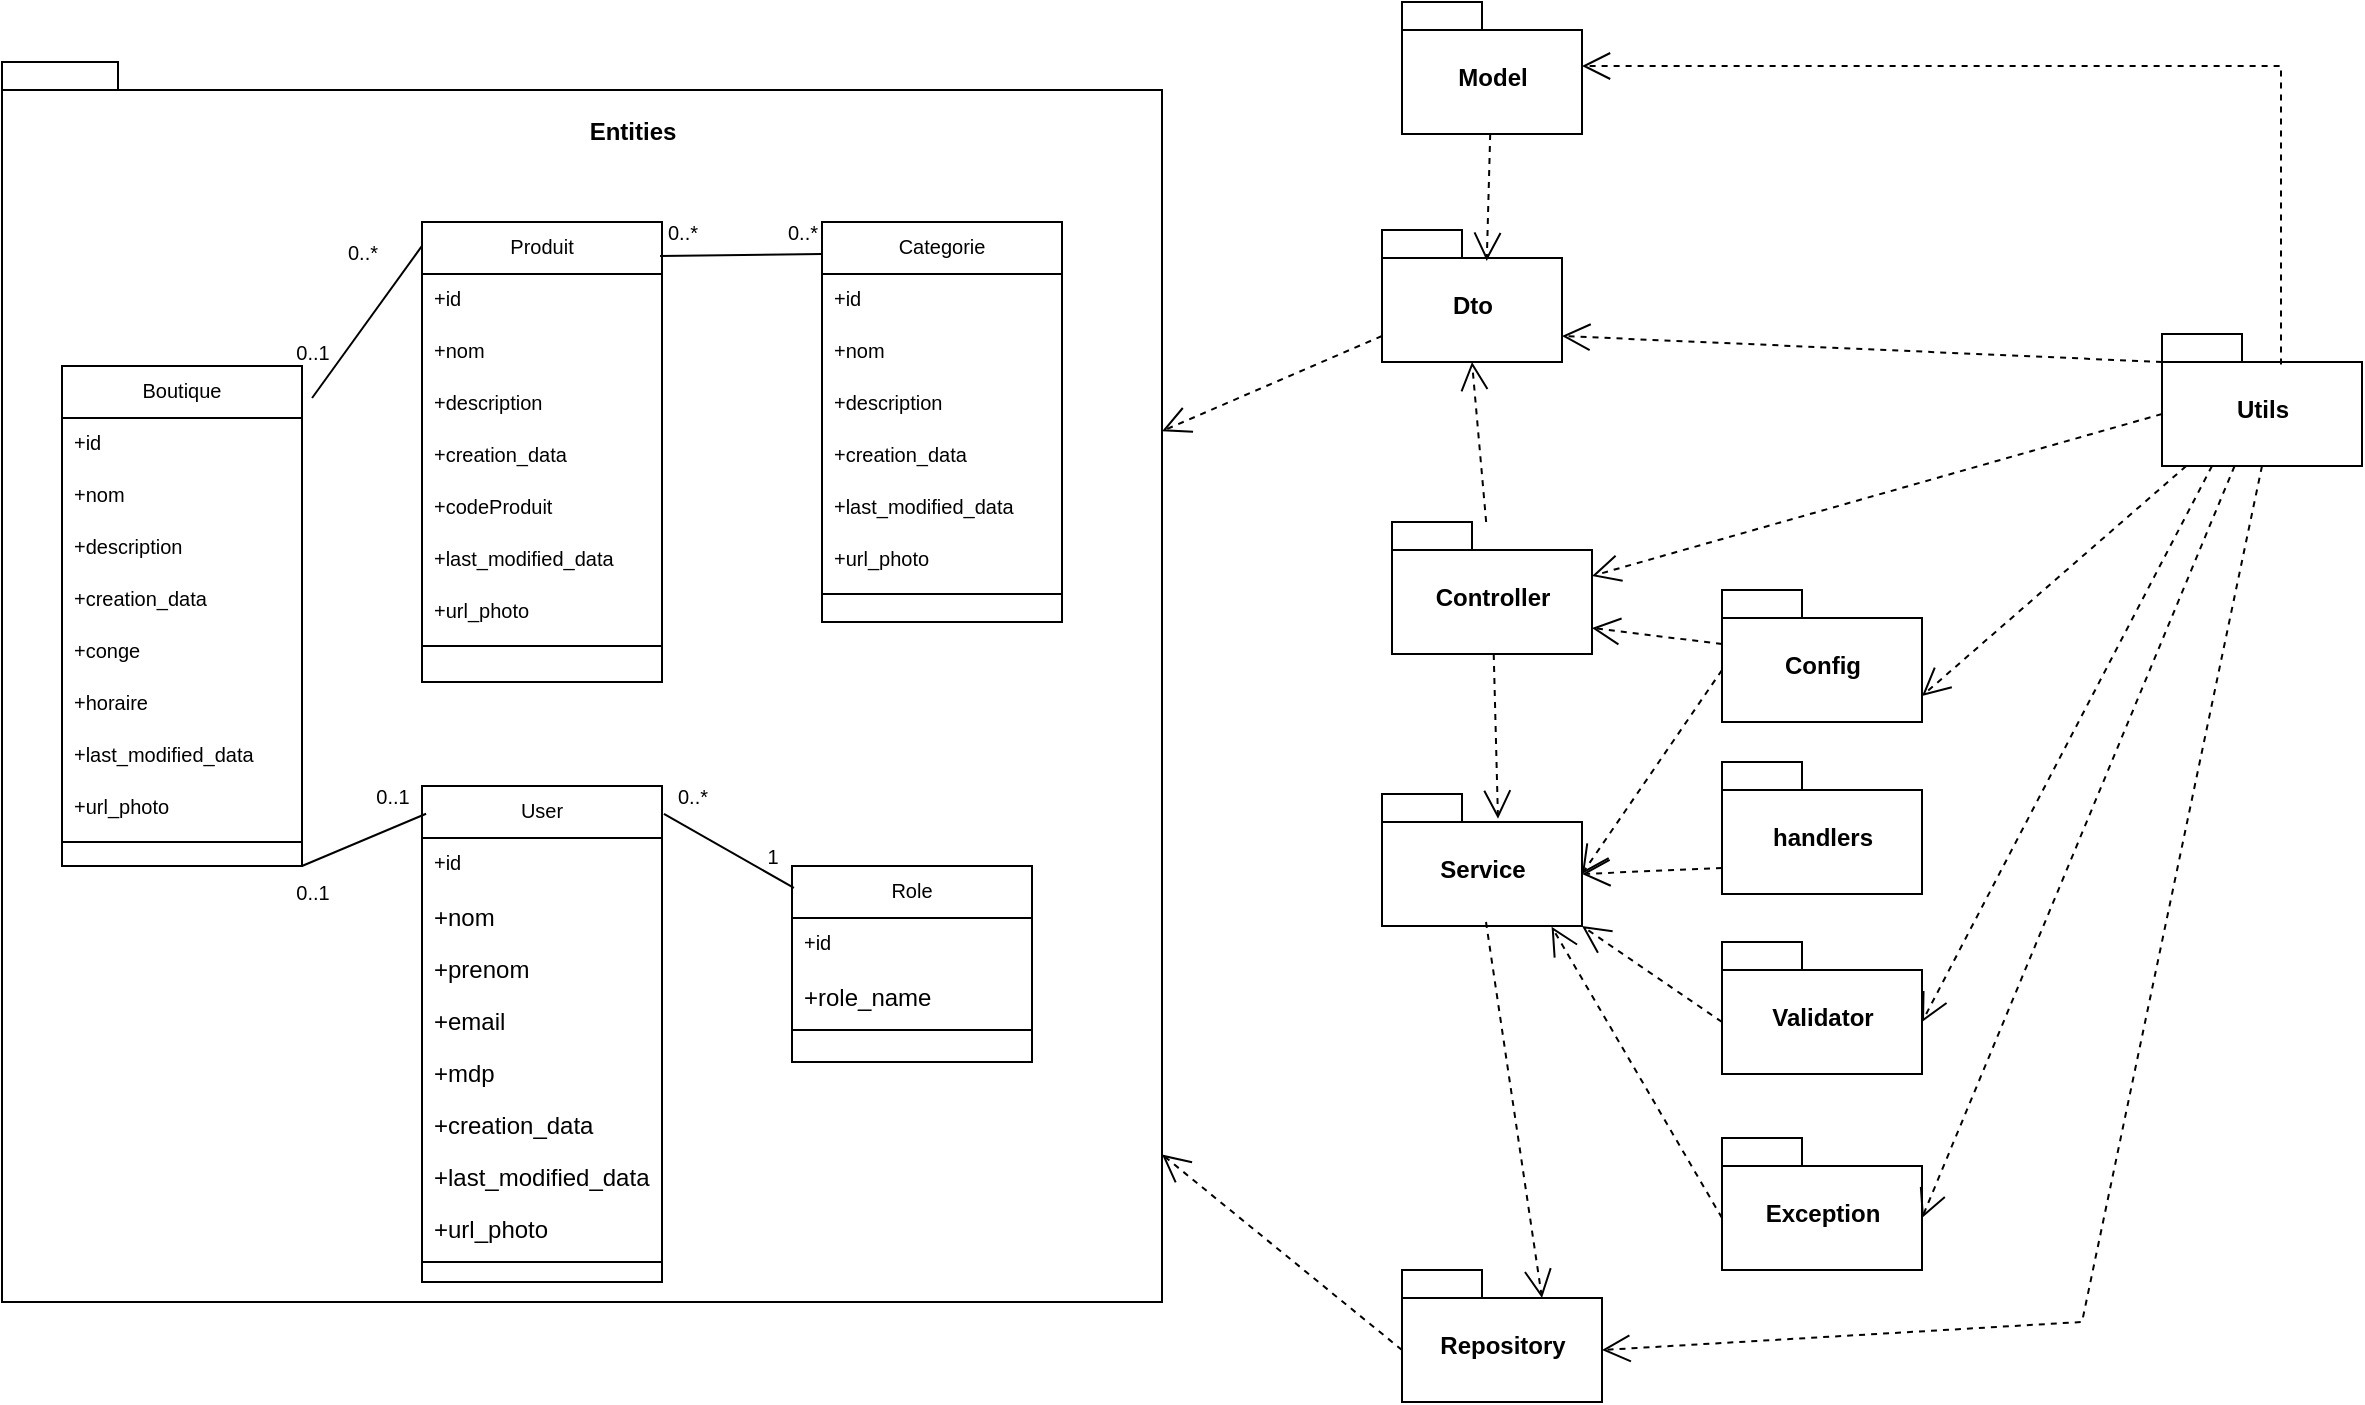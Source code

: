 <mxfile version="20.8.20" type="github">
  <diagram id="R2lEEEUBdFMjLlhIrx00" name="Page-1">
    <mxGraphModel dx="2537" dy="1940" grid="1" gridSize="10" guides="1" tooltips="1" connect="1" arrows="1" fold="1" page="1" pageScale="1" pageWidth="850" pageHeight="1100" math="0" shadow="0" extFonts="Permanent Marker^https://fonts.googleapis.com/css?family=Permanent+Marker">
      <root>
        <mxCell id="0" />
        <mxCell id="1" parent="0" />
        <mxCell id="xOh4gRkhBfYzAbslTxhH-154" value="" style="shape=folder;fontStyle=1;spacingTop=10;tabWidth=40;tabHeight=14;tabPosition=left;html=1;" parent="1" vertex="1">
          <mxGeometry x="-810" y="-20" width="580" height="620" as="geometry" />
        </mxCell>
        <mxCell id="xOh4gRkhBfYzAbslTxhH-155" value="Boutique" style="swimlane;fontStyle=0;align=center;verticalAlign=top;childLayout=stackLayout;horizontal=1;startSize=26;horizontalStack=0;resizeParent=1;resizeLast=0;collapsible=1;marginBottom=0;rounded=0;shadow=0;strokeWidth=1;fontSize=10;" parent="1" vertex="1">
          <mxGeometry x="-780" y="132" width="120" height="250" as="geometry">
            <mxRectangle x="550" y="140" width="160" height="26" as="alternateBounds" />
          </mxGeometry>
        </mxCell>
        <mxCell id="xOh4gRkhBfYzAbslTxhH-156" value="+id" style="text;align=left;verticalAlign=top;spacingLeft=4;spacingRight=4;overflow=hidden;rotatable=0;points=[[0,0.5],[1,0.5]];portConstraint=eastwest;fontSize=10;" parent="xOh4gRkhBfYzAbslTxhH-155" vertex="1">
          <mxGeometry y="26" width="120" height="26" as="geometry" />
        </mxCell>
        <mxCell id="xOh4gRkhBfYzAbslTxhH-157" value="+nom" style="text;align=left;verticalAlign=top;spacingLeft=4;spacingRight=4;overflow=hidden;rotatable=0;points=[[0,0.5],[1,0.5]];portConstraint=eastwest;fontSize=10;" parent="xOh4gRkhBfYzAbslTxhH-155" vertex="1">
          <mxGeometry y="52" width="120" height="26" as="geometry" />
        </mxCell>
        <mxCell id="xOh4gRkhBfYzAbslTxhH-158" value="+description" style="text;align=left;verticalAlign=top;spacingLeft=4;spacingRight=4;overflow=hidden;rotatable=0;points=[[0,0.5],[1,0.5]];portConstraint=eastwest;rounded=0;shadow=0;html=0;fontSize=10;" parent="xOh4gRkhBfYzAbslTxhH-155" vertex="1">
          <mxGeometry y="78" width="120" height="26" as="geometry" />
        </mxCell>
        <mxCell id="xOh4gRkhBfYzAbslTxhH-159" value="+creation_data" style="text;align=left;verticalAlign=top;spacingLeft=4;spacingRight=4;overflow=hidden;rotatable=0;points=[[0,0.5],[1,0.5]];portConstraint=eastwest;rounded=0;shadow=0;html=0;fontSize=10;" parent="xOh4gRkhBfYzAbslTxhH-155" vertex="1">
          <mxGeometry y="104" width="120" height="26" as="geometry" />
        </mxCell>
        <mxCell id="xOh4gRkhBfYzAbslTxhH-160" value="+conge" style="text;align=left;verticalAlign=top;spacingLeft=4;spacingRight=4;overflow=hidden;rotatable=0;points=[[0,0.5],[1,0.5]];portConstraint=eastwest;rounded=0;shadow=0;html=0;fontSize=10;" parent="xOh4gRkhBfYzAbslTxhH-155" vertex="1">
          <mxGeometry y="130" width="120" height="26" as="geometry" />
        </mxCell>
        <mxCell id="xOh4gRkhBfYzAbslTxhH-161" value="+horaire" style="text;align=left;verticalAlign=top;spacingLeft=4;spacingRight=4;overflow=hidden;rotatable=0;points=[[0,0.5],[1,0.5]];portConstraint=eastwest;fontSize=10;" parent="xOh4gRkhBfYzAbslTxhH-155" vertex="1">
          <mxGeometry y="156" width="120" height="26" as="geometry" />
        </mxCell>
        <mxCell id="xOh4gRkhBfYzAbslTxhH-162" value="+last_modified_data" style="text;align=left;verticalAlign=top;spacingLeft=4;spacingRight=4;overflow=hidden;rotatable=0;points=[[0,0.5],[1,0.5]];portConstraint=eastwest;rounded=0;shadow=0;html=0;fontSize=10;" parent="xOh4gRkhBfYzAbslTxhH-155" vertex="1">
          <mxGeometry y="182" width="120" height="26" as="geometry" />
        </mxCell>
        <mxCell id="xOh4gRkhBfYzAbslTxhH-164" value="+url_photo" style="text;align=left;verticalAlign=top;spacingLeft=4;spacingRight=4;overflow=hidden;rotatable=0;points=[[0,0.5],[1,0.5]];portConstraint=eastwest;rounded=0;shadow=0;html=0;fontSize=10;" parent="xOh4gRkhBfYzAbslTxhH-155" vertex="1">
          <mxGeometry y="208" width="120" height="26" as="geometry" />
        </mxCell>
        <mxCell id="xOh4gRkhBfYzAbslTxhH-165" value="" style="line;html=1;strokeWidth=1;align=left;verticalAlign=middle;spacingTop=-1;spacingLeft=3;spacingRight=3;rotatable=0;labelPosition=right;points=[];portConstraint=eastwest;fontSize=10;" parent="xOh4gRkhBfYzAbslTxhH-155" vertex="1">
          <mxGeometry y="234" width="120" height="8" as="geometry" />
        </mxCell>
        <mxCell id="xOh4gRkhBfYzAbslTxhH-194" value="Service" style="shape=folder;fontStyle=1;spacingTop=10;tabWidth=40;tabHeight=14;tabPosition=left;html=1;" parent="1" vertex="1">
          <mxGeometry x="-120" y="346" width="100" height="66" as="geometry" />
        </mxCell>
        <mxCell id="xOh4gRkhBfYzAbslTxhH-195" value="Controller" style="shape=folder;fontStyle=1;spacingTop=10;tabWidth=40;tabHeight=14;tabPosition=left;html=1;" parent="1" vertex="1">
          <mxGeometry x="-115" y="210" width="100" height="66" as="geometry" />
        </mxCell>
        <mxCell id="xOh4gRkhBfYzAbslTxhH-196" value="Repository" style="shape=folder;fontStyle=1;spacingTop=10;tabWidth=40;tabHeight=14;tabPosition=left;html=1;" parent="1" vertex="1">
          <mxGeometry x="-110" y="584" width="100" height="66" as="geometry" />
        </mxCell>
        <mxCell id="xOh4gRkhBfYzAbslTxhH-200" value="0..*" style="text;html=1;align=center;verticalAlign=middle;resizable=0;points=[];autosize=1;strokeColor=none;fillColor=none;fontSize=10;" parent="1" vertex="1">
          <mxGeometry x="-650" y="60" width="40" height="30" as="geometry" />
        </mxCell>
        <mxCell id="xOh4gRkhBfYzAbslTxhH-201" value="0..1" style="text;html=1;align=center;verticalAlign=middle;resizable=0;points=[];autosize=1;strokeColor=none;fillColor=none;fontSize=10;" parent="1" vertex="1">
          <mxGeometry x="-675" y="110" width="40" height="30" as="geometry" />
        </mxCell>
        <mxCell id="xOh4gRkhBfYzAbslTxhH-203" value="Dto" style="shape=folder;fontStyle=1;spacingTop=10;tabWidth=40;tabHeight=14;tabPosition=left;html=1;" parent="1" vertex="1">
          <mxGeometry x="-120" y="64" width="90" height="66" as="geometry" />
        </mxCell>
        <mxCell id="xOh4gRkhBfYzAbslTxhH-205" value="" style="endArrow=open;endFill=1;endSize=12;html=1;rounded=0;dashed=1;elbow=vertical;exitX=0;exitY=0;exitDx=0;exitDy=53;exitPerimeter=0;" parent="1" source="xOh4gRkhBfYzAbslTxhH-203" target="xOh4gRkhBfYzAbslTxhH-154" edge="1">
          <mxGeometry width="160" relative="1" as="geometry">
            <mxPoint x="334" y="230" as="sourcePoint" />
            <mxPoint x="494" y="230" as="targetPoint" />
          </mxGeometry>
        </mxCell>
        <mxCell id="xOh4gRkhBfYzAbslTxhH-206" value="" style="endArrow=open;endFill=1;endSize=12;html=1;rounded=0;dashed=1;elbow=vertical;entryX=0.5;entryY=1;entryDx=0;entryDy=0;entryPerimeter=0;" parent="1" source="xOh4gRkhBfYzAbslTxhH-195" target="xOh4gRkhBfYzAbslTxhH-203" edge="1">
          <mxGeometry width="160" relative="1" as="geometry">
            <mxPoint x="-115" y="133" as="sourcePoint" />
            <mxPoint x="-300" y="228" as="targetPoint" />
          </mxGeometry>
        </mxCell>
        <mxCell id="xOh4gRkhBfYzAbslTxhH-207" value="" style="endArrow=open;endFill=1;endSize=12;html=1;rounded=0;dashed=1;elbow=vertical;entryX=0.58;entryY=0.187;entryDx=0;entryDy=0;entryPerimeter=0;" parent="1" target="xOh4gRkhBfYzAbslTxhH-194" edge="1" source="xOh4gRkhBfYzAbslTxhH-195">
          <mxGeometry width="160" relative="1" as="geometry">
            <mxPoint x="-70" y="280" as="sourcePoint" />
            <mxPoint x="-70" y="146.0" as="targetPoint" />
          </mxGeometry>
        </mxCell>
        <mxCell id="xOh4gRkhBfYzAbslTxhH-208" value="" style="endArrow=open;endFill=1;endSize=12;html=1;rounded=0;dashed=1;elbow=vertical;entryX=0;entryY=0;entryDx=70;entryDy=14;entryPerimeter=0;" parent="1" target="xOh4gRkhBfYzAbslTxhH-196" edge="1">
          <mxGeometry width="160" relative="1" as="geometry">
            <mxPoint x="-68" y="410" as="sourcePoint" />
            <mxPoint x="-70" y="488.342" as="targetPoint" />
          </mxGeometry>
        </mxCell>
        <mxCell id="xOh4gRkhBfYzAbslTxhH-209" value="" style="endArrow=open;endFill=1;endSize=12;html=1;rounded=0;dashed=1;elbow=vertical;exitX=0;exitY=0;exitDx=0;exitDy=40;exitPerimeter=0;" parent="1" source="xOh4gRkhBfYzAbslTxhH-196" target="xOh4gRkhBfYzAbslTxhH-154" edge="1">
          <mxGeometry width="160" relative="1" as="geometry">
            <mxPoint x="485" y="306" as="sourcePoint" />
            <mxPoint x="300" y="401" as="targetPoint" />
          </mxGeometry>
        </mxCell>
        <mxCell id="xOh4gRkhBfYzAbslTxhH-210" value="&lt;b&gt;Entities&lt;/b&gt;" style="text;html=1;align=center;verticalAlign=middle;resizable=0;points=[];autosize=1;strokeColor=none;fillColor=none;" parent="1" vertex="1">
          <mxGeometry x="-530" width="70" height="30" as="geometry" />
        </mxCell>
        <mxCell id="xOh4gRkhBfYzAbslTxhH-211" value="" style="endArrow=open;endFill=1;endSize=12;html=1;rounded=0;dashed=1;elbow=vertical;entryX=0;entryY=0;entryDx=100;entryDy=53;entryPerimeter=0;exitX=0;exitY=0;exitDx=0;exitDy=27;exitPerimeter=0;" parent="1" source="xOh4gRkhBfYzAbslTxhH-204" target="xOh4gRkhBfYzAbslTxhH-195" edge="1">
          <mxGeometry width="160" relative="1" as="geometry">
            <mxPoint x="-60" y="290" as="sourcePoint" />
            <mxPoint x="-62" y="368.342" as="targetPoint" />
          </mxGeometry>
        </mxCell>
        <mxCell id="xOh4gRkhBfYzAbslTxhH-212" value="" style="endArrow=open;endFill=1;endSize=12;html=1;rounded=0;dashed=1;elbow=vertical;entryX=0;entryY=0;entryDx=100;entryDy=40;entryPerimeter=0;exitX=0;exitY=0;exitDx=0;exitDy=40;exitPerimeter=0;" parent="1" target="xOh4gRkhBfYzAbslTxhH-194" edge="1" source="xOh4gRkhBfYzAbslTxhH-204">
          <mxGeometry width="160" relative="1" as="geometry">
            <mxPoint x="40" y="350" as="sourcePoint" />
            <mxPoint x="-20" y="277.0" as="targetPoint" />
          </mxGeometry>
        </mxCell>
        <mxCell id="xOh4gRkhBfYzAbslTxhH-213" value="Model" style="shape=folder;fontStyle=1;spacingTop=10;tabWidth=40;tabHeight=14;tabPosition=left;html=1;" parent="1" vertex="1">
          <mxGeometry x="-110" y="-50" width="90" height="66" as="geometry" />
        </mxCell>
        <mxCell id="xOh4gRkhBfYzAbslTxhH-214" value="" style="endArrow=open;endFill=1;endSize=12;html=1;rounded=0;dashed=1;elbow=vertical;entryX=0.582;entryY=0.234;entryDx=0;entryDy=0;entryPerimeter=0;" parent="1" edge="1" target="xOh4gRkhBfYzAbslTxhH-203" source="xOh4gRkhBfYzAbslTxhH-213">
          <mxGeometry width="160" relative="1" as="geometry">
            <mxPoint x="-58" y="10" as="sourcePoint" />
            <mxPoint x="-60" y="80" as="targetPoint" />
          </mxGeometry>
        </mxCell>
        <mxCell id="xOh4gRkhBfYzAbslTxhH-215" value="Validator" style="shape=folder;fontStyle=1;spacingTop=10;tabWidth=40;tabHeight=14;tabPosition=left;html=1;" parent="1" vertex="1">
          <mxGeometry x="50" y="420" width="100" height="66" as="geometry" />
        </mxCell>
        <mxCell id="xOh4gRkhBfYzAbslTxhH-216" value="" style="endArrow=open;endFill=1;endSize=12;html=1;rounded=0;dashed=1;elbow=vertical;entryX=0;entryY=0;entryDx=100;entryDy=66;entryPerimeter=0;exitX=0;exitY=0;exitDx=0;exitDy=40;exitPerimeter=0;" parent="1" source="xOh4gRkhBfYzAbslTxhH-215" target="xOh4gRkhBfYzAbslTxhH-194" edge="1">
          <mxGeometry width="160" relative="1" as="geometry">
            <mxPoint x="50" y="360" as="sourcePoint" />
            <mxPoint x="-20" y="396" as="targetPoint" />
          </mxGeometry>
        </mxCell>
        <mxCell id="xOh4gRkhBfYzAbslTxhH-217" value="Utils" style="shape=folder;fontStyle=1;spacingTop=10;tabWidth=40;tabHeight=14;tabPosition=left;html=1;" parent="1" vertex="1">
          <mxGeometry x="270" y="116" width="100" height="66" as="geometry" />
        </mxCell>
        <mxCell id="xOh4gRkhBfYzAbslTxhH-220" value="" style="endArrow=open;endFill=1;endSize=12;html=1;rounded=0;dashed=1;elbow=vertical;exitX=0.25;exitY=1;exitDx=0;exitDy=0;exitPerimeter=0;entryX=0;entryY=0;entryDx=100;entryDy=40;entryPerimeter=0;" parent="1" source="xOh4gRkhBfYzAbslTxhH-217" target="xOh4gRkhBfYzAbslTxhH-215" edge="1">
          <mxGeometry width="160" relative="1" as="geometry">
            <mxPoint x="440" y="261" as="sourcePoint" />
            <mxPoint x="140" y="335" as="targetPoint" />
          </mxGeometry>
        </mxCell>
        <mxCell id="xOh4gRkhBfYzAbslTxhH-221" value="" style="endArrow=open;endFill=1;endSize=12;html=1;rounded=0;dashed=1;elbow=vertical;exitX=0;exitY=0;exitDx=0;exitDy=40;exitPerimeter=0;entryX=0;entryY=0;entryDx=100;entryDy=27;entryPerimeter=0;" parent="1" source="xOh4gRkhBfYzAbslTxhH-217" target="xOh4gRkhBfYzAbslTxhH-195" edge="1">
          <mxGeometry width="160" relative="1" as="geometry">
            <mxPoint x="450" y="271" as="sourcePoint" />
            <mxPoint x="150" y="345" as="targetPoint" />
          </mxGeometry>
        </mxCell>
        <mxCell id="xOh4gRkhBfYzAbslTxhH-222" value="" style="endArrow=open;endFill=1;endSize=12;html=1;rounded=0;dashed=1;elbow=vertical;exitX=0;exitY=0;exitDx=0;exitDy=14;exitPerimeter=0;entryX=0;entryY=0;entryDx=90;entryDy=53;entryPerimeter=0;" parent="1" source="xOh4gRkhBfYzAbslTxhH-217" target="xOh4gRkhBfYzAbslTxhH-203" edge="1">
          <mxGeometry width="160" relative="1" as="geometry">
            <mxPoint x="440" y="233" as="sourcePoint" />
            <mxPoint x="140" y="281" as="targetPoint" />
          </mxGeometry>
        </mxCell>
        <mxCell id="xOh4gRkhBfYzAbslTxhH-223" value="" style="endArrow=open;endFill=1;endSize=12;html=1;rounded=0;dashed=1;elbow=vertical;edgeStyle=orthogonalEdgeStyle;exitX=0.595;exitY=0.232;exitDx=0;exitDy=0;exitPerimeter=0;" parent="1" source="xOh4gRkhBfYzAbslTxhH-217" edge="1" target="xOh4gRkhBfYzAbslTxhH-213">
          <mxGeometry width="160" relative="1" as="geometry">
            <mxPoint x="510" y="40" as="sourcePoint" />
            <mxPoint y="-18" as="targetPoint" />
            <Array as="points">
              <mxPoint x="329" y="-18" />
            </Array>
          </mxGeometry>
        </mxCell>
        <mxCell id="xOh4gRkhBfYzAbslTxhH-224" value="" style="endArrow=open;endFill=1;endSize=12;html=1;rounded=0;dashed=1;elbow=vertical;exitX=0;exitY=0;exitDx=0;exitDy=40;exitPerimeter=0;entryX=0.848;entryY=1.005;entryDx=0;entryDy=0;entryPerimeter=0;" parent="1" source="xOh4gRkhBfYzAbslTxhH-219" target="xOh4gRkhBfYzAbslTxhH-194" edge="1">
          <mxGeometry width="160" relative="1" as="geometry">
            <mxPoint x="50" y="360" as="sourcePoint" />
            <mxPoint x="190" y="470" as="targetPoint" />
          </mxGeometry>
        </mxCell>
        <mxCell id="Z8jPSWJwtXMJBY1vt-B5-1" value="Produit" style="swimlane;fontStyle=0;align=center;verticalAlign=top;childLayout=stackLayout;horizontal=1;startSize=26;horizontalStack=0;resizeParent=1;resizeLast=0;collapsible=1;marginBottom=0;rounded=0;shadow=0;strokeWidth=1;fontSize=10;" vertex="1" parent="1">
          <mxGeometry x="-600" y="60" width="120" height="230" as="geometry">
            <mxRectangle x="550" y="140" width="160" height="26" as="alternateBounds" />
          </mxGeometry>
        </mxCell>
        <mxCell id="Z8jPSWJwtXMJBY1vt-B5-2" value="+id" style="text;align=left;verticalAlign=top;spacingLeft=4;spacingRight=4;overflow=hidden;rotatable=0;points=[[0,0.5],[1,0.5]];portConstraint=eastwest;fontSize=10;" vertex="1" parent="Z8jPSWJwtXMJBY1vt-B5-1">
          <mxGeometry y="26" width="120" height="26" as="geometry" />
        </mxCell>
        <mxCell id="Z8jPSWJwtXMJBY1vt-B5-3" value="+nom" style="text;align=left;verticalAlign=top;spacingLeft=4;spacingRight=4;overflow=hidden;rotatable=0;points=[[0,0.5],[1,0.5]];portConstraint=eastwest;fontSize=10;" vertex="1" parent="Z8jPSWJwtXMJBY1vt-B5-1">
          <mxGeometry y="52" width="120" height="26" as="geometry" />
        </mxCell>
        <mxCell id="Z8jPSWJwtXMJBY1vt-B5-4" value="+description" style="text;align=left;verticalAlign=top;spacingLeft=4;spacingRight=4;overflow=hidden;rotatable=0;points=[[0,0.5],[1,0.5]];portConstraint=eastwest;rounded=0;shadow=0;html=0;fontSize=10;" vertex="1" parent="Z8jPSWJwtXMJBY1vt-B5-1">
          <mxGeometry y="78" width="120" height="26" as="geometry" />
        </mxCell>
        <mxCell id="Z8jPSWJwtXMJBY1vt-B5-5" value="+creation_data" style="text;align=left;verticalAlign=top;spacingLeft=4;spacingRight=4;overflow=hidden;rotatable=0;points=[[0,0.5],[1,0.5]];portConstraint=eastwest;rounded=0;shadow=0;html=0;fontSize=10;" vertex="1" parent="Z8jPSWJwtXMJBY1vt-B5-1">
          <mxGeometry y="104" width="120" height="26" as="geometry" />
        </mxCell>
        <mxCell id="Z8jPSWJwtXMJBY1vt-B5-7" value="+codeProduit" style="text;align=left;verticalAlign=top;spacingLeft=4;spacingRight=4;overflow=hidden;rotatable=0;points=[[0,0.5],[1,0.5]];portConstraint=eastwest;fontSize=10;" vertex="1" parent="Z8jPSWJwtXMJBY1vt-B5-1">
          <mxGeometry y="130" width="120" height="26" as="geometry" />
        </mxCell>
        <mxCell id="Z8jPSWJwtXMJBY1vt-B5-8" value="+last_modified_data" style="text;align=left;verticalAlign=top;spacingLeft=4;spacingRight=4;overflow=hidden;rotatable=0;points=[[0,0.5],[1,0.5]];portConstraint=eastwest;rounded=0;shadow=0;html=0;fontSize=10;" vertex="1" parent="Z8jPSWJwtXMJBY1vt-B5-1">
          <mxGeometry y="156" width="120" height="26" as="geometry" />
        </mxCell>
        <mxCell id="Z8jPSWJwtXMJBY1vt-B5-9" value="+url_photo" style="text;align=left;verticalAlign=top;spacingLeft=4;spacingRight=4;overflow=hidden;rotatable=0;points=[[0,0.5],[1,0.5]];portConstraint=eastwest;rounded=0;shadow=0;html=0;fontSize=10;" vertex="1" parent="Z8jPSWJwtXMJBY1vt-B5-1">
          <mxGeometry y="182" width="120" height="26" as="geometry" />
        </mxCell>
        <mxCell id="Z8jPSWJwtXMJBY1vt-B5-10" value="" style="line;html=1;strokeWidth=1;align=left;verticalAlign=middle;spacingTop=-1;spacingLeft=3;spacingRight=3;rotatable=0;labelPosition=right;points=[];portConstraint=eastwest;fontSize=10;" vertex="1" parent="Z8jPSWJwtXMJBY1vt-B5-1">
          <mxGeometry y="208" width="120" height="8" as="geometry" />
        </mxCell>
        <mxCell id="Z8jPSWJwtXMJBY1vt-B5-11" value="Categorie" style="swimlane;fontStyle=0;align=center;verticalAlign=top;childLayout=stackLayout;horizontal=1;startSize=26;horizontalStack=0;resizeParent=1;resizeLast=0;collapsible=1;marginBottom=0;rounded=0;shadow=0;strokeWidth=1;fontSize=10;" vertex="1" parent="1">
          <mxGeometry x="-400" y="60" width="120" height="200" as="geometry">
            <mxRectangle x="550" y="140" width="160" height="26" as="alternateBounds" />
          </mxGeometry>
        </mxCell>
        <mxCell id="Z8jPSWJwtXMJBY1vt-B5-12" value="+id" style="text;align=left;verticalAlign=top;spacingLeft=4;spacingRight=4;overflow=hidden;rotatable=0;points=[[0,0.5],[1,0.5]];portConstraint=eastwest;fontSize=10;" vertex="1" parent="Z8jPSWJwtXMJBY1vt-B5-11">
          <mxGeometry y="26" width="120" height="26" as="geometry" />
        </mxCell>
        <mxCell id="Z8jPSWJwtXMJBY1vt-B5-13" value="+nom" style="text;align=left;verticalAlign=top;spacingLeft=4;spacingRight=4;overflow=hidden;rotatable=0;points=[[0,0.5],[1,0.5]];portConstraint=eastwest;fontSize=10;" vertex="1" parent="Z8jPSWJwtXMJBY1vt-B5-11">
          <mxGeometry y="52" width="120" height="26" as="geometry" />
        </mxCell>
        <mxCell id="Z8jPSWJwtXMJBY1vt-B5-14" value="+description" style="text;align=left;verticalAlign=top;spacingLeft=4;spacingRight=4;overflow=hidden;rotatable=0;points=[[0,0.5],[1,0.5]];portConstraint=eastwest;rounded=0;shadow=0;html=0;fontSize=10;" vertex="1" parent="Z8jPSWJwtXMJBY1vt-B5-11">
          <mxGeometry y="78" width="120" height="26" as="geometry" />
        </mxCell>
        <mxCell id="Z8jPSWJwtXMJBY1vt-B5-15" value="+creation_data" style="text;align=left;verticalAlign=top;spacingLeft=4;spacingRight=4;overflow=hidden;rotatable=0;points=[[0,0.5],[1,0.5]];portConstraint=eastwest;rounded=0;shadow=0;html=0;fontSize=10;" vertex="1" parent="Z8jPSWJwtXMJBY1vt-B5-11">
          <mxGeometry y="104" width="120" height="26" as="geometry" />
        </mxCell>
        <mxCell id="Z8jPSWJwtXMJBY1vt-B5-18" value="+last_modified_data" style="text;align=left;verticalAlign=top;spacingLeft=4;spacingRight=4;overflow=hidden;rotatable=0;points=[[0,0.5],[1,0.5]];portConstraint=eastwest;rounded=0;shadow=0;html=0;fontSize=10;" vertex="1" parent="Z8jPSWJwtXMJBY1vt-B5-11">
          <mxGeometry y="130" width="120" height="26" as="geometry" />
        </mxCell>
        <mxCell id="Z8jPSWJwtXMJBY1vt-B5-19" value="+url_photo" style="text;align=left;verticalAlign=top;spacingLeft=4;spacingRight=4;overflow=hidden;rotatable=0;points=[[0,0.5],[1,0.5]];portConstraint=eastwest;rounded=0;shadow=0;html=0;fontSize=10;" vertex="1" parent="Z8jPSWJwtXMJBY1vt-B5-11">
          <mxGeometry y="156" width="120" height="26" as="geometry" />
        </mxCell>
        <mxCell id="Z8jPSWJwtXMJBY1vt-B5-20" value="" style="line;html=1;strokeWidth=1;align=left;verticalAlign=middle;spacingTop=-1;spacingLeft=3;spacingRight=3;rotatable=0;labelPosition=right;points=[];portConstraint=eastwest;fontSize=10;" vertex="1" parent="Z8jPSWJwtXMJBY1vt-B5-11">
          <mxGeometry y="182" width="120" height="8" as="geometry" />
        </mxCell>
        <mxCell id="Z8jPSWJwtXMJBY1vt-B5-25" value="User" style="swimlane;fontStyle=0;align=center;verticalAlign=top;childLayout=stackLayout;horizontal=1;startSize=26;horizontalStack=0;resizeParent=1;resizeLast=0;collapsible=1;marginBottom=0;rounded=0;shadow=0;strokeWidth=1;fontSize=10;" vertex="1" parent="1">
          <mxGeometry x="-600" y="342" width="120" height="248" as="geometry">
            <mxRectangle x="550" y="140" width="160" height="26" as="alternateBounds" />
          </mxGeometry>
        </mxCell>
        <mxCell id="Z8jPSWJwtXMJBY1vt-B5-26" value="+id" style="text;align=left;verticalAlign=top;spacingLeft=4;spacingRight=4;overflow=hidden;rotatable=0;points=[[0,0.5],[1,0.5]];portConstraint=eastwest;fontSize=10;" vertex="1" parent="Z8jPSWJwtXMJBY1vt-B5-25">
          <mxGeometry y="26" width="120" height="26" as="geometry" />
        </mxCell>
        <mxCell id="xOh4gRkhBfYzAbslTxhH-172" value="+nom" style="text;align=left;verticalAlign=top;spacingLeft=4;spacingRight=4;overflow=hidden;rotatable=0;points=[[0,0.5],[1,0.5]];portConstraint=eastwest;rounded=0;shadow=0;html=0;" parent="Z8jPSWJwtXMJBY1vt-B5-25" vertex="1">
          <mxGeometry y="52" width="120" height="26" as="geometry" />
        </mxCell>
        <mxCell id="xOh4gRkhBfYzAbslTxhH-173" value="+prenom" style="text;align=left;verticalAlign=top;spacingLeft=4;spacingRight=4;overflow=hidden;rotatable=0;points=[[0,0.5],[1,0.5]];portConstraint=eastwest;" parent="Z8jPSWJwtXMJBY1vt-B5-25" vertex="1">
          <mxGeometry y="78" width="120" height="26" as="geometry" />
        </mxCell>
        <mxCell id="xOh4gRkhBfYzAbslTxhH-174" value="+email " style="text;align=left;verticalAlign=top;spacingLeft=4;spacingRight=4;overflow=hidden;rotatable=0;points=[[0,0.5],[1,0.5]];portConstraint=eastwest;rounded=0;shadow=0;html=0;" parent="Z8jPSWJwtXMJBY1vt-B5-25" vertex="1">
          <mxGeometry y="104" width="120" height="26" as="geometry" />
        </mxCell>
        <mxCell id="xOh4gRkhBfYzAbslTxhH-175" value="+mdp" style="text;align=left;verticalAlign=top;spacingLeft=4;spacingRight=4;overflow=hidden;rotatable=0;points=[[0,0.5],[1,0.5]];portConstraint=eastwest;rounded=0;shadow=0;html=0;" parent="Z8jPSWJwtXMJBY1vt-B5-25" vertex="1">
          <mxGeometry y="130" width="120" height="26" as="geometry" />
        </mxCell>
        <mxCell id="xOh4gRkhBfYzAbslTxhH-176" value="+creation_data" style="text;align=left;verticalAlign=top;spacingLeft=4;spacingRight=4;overflow=hidden;rotatable=0;points=[[0,0.5],[1,0.5]];portConstraint=eastwest;rounded=0;shadow=0;html=0;" parent="Z8jPSWJwtXMJBY1vt-B5-25" vertex="1">
          <mxGeometry y="156" width="120" height="26" as="geometry" />
        </mxCell>
        <mxCell id="Z8jPSWJwtXMJBY1vt-B5-41" value="+last_modified_data" style="text;align=left;verticalAlign=top;spacingLeft=4;spacingRight=4;overflow=hidden;rotatable=0;points=[[0,0.5],[1,0.5]];portConstraint=eastwest;rounded=0;shadow=0;html=0;" vertex="1" parent="Z8jPSWJwtXMJBY1vt-B5-25">
          <mxGeometry y="182" width="120" height="26" as="geometry" />
        </mxCell>
        <mxCell id="xOh4gRkhBfYzAbslTxhH-178" value="+url_photo" style="text;align=left;verticalAlign=top;spacingLeft=4;spacingRight=4;overflow=hidden;rotatable=0;points=[[0,0.5],[1,0.5]];portConstraint=eastwest;rounded=0;shadow=0;html=0;" parent="Z8jPSWJwtXMJBY1vt-B5-25" vertex="1">
          <mxGeometry y="208" width="120" height="26" as="geometry" />
        </mxCell>
        <mxCell id="Z8jPSWJwtXMJBY1vt-B5-34" value="" style="line;html=1;strokeWidth=1;align=left;verticalAlign=middle;spacingTop=-1;spacingLeft=3;spacingRight=3;rotatable=0;labelPosition=right;points=[];portConstraint=eastwest;fontSize=10;" vertex="1" parent="Z8jPSWJwtXMJBY1vt-B5-25">
          <mxGeometry y="234" width="120" height="8" as="geometry" />
        </mxCell>
        <mxCell id="Z8jPSWJwtXMJBY1vt-B5-43" value="Role" style="swimlane;fontStyle=0;align=center;verticalAlign=top;childLayout=stackLayout;horizontal=1;startSize=26;horizontalStack=0;resizeParent=1;resizeLast=0;collapsible=1;marginBottom=0;rounded=0;shadow=0;strokeWidth=1;fontSize=10;" vertex="1" parent="1">
          <mxGeometry x="-415" y="382" width="120" height="98" as="geometry">
            <mxRectangle x="550" y="140" width="160" height="26" as="alternateBounds" />
          </mxGeometry>
        </mxCell>
        <mxCell id="Z8jPSWJwtXMJBY1vt-B5-44" value="+id" style="text;align=left;verticalAlign=top;spacingLeft=4;spacingRight=4;overflow=hidden;rotatable=0;points=[[0,0.5],[1,0.5]];portConstraint=eastwest;fontSize=10;" vertex="1" parent="Z8jPSWJwtXMJBY1vt-B5-43">
          <mxGeometry y="26" width="120" height="26" as="geometry" />
        </mxCell>
        <mxCell id="Z8jPSWJwtXMJBY1vt-B5-45" value="+role_name" style="text;align=left;verticalAlign=top;spacingLeft=4;spacingRight=4;overflow=hidden;rotatable=0;points=[[0,0.5],[1,0.5]];portConstraint=eastwest;rounded=0;shadow=0;html=0;" vertex="1" parent="Z8jPSWJwtXMJBY1vt-B5-43">
          <mxGeometry y="52" width="120" height="26" as="geometry" />
        </mxCell>
        <mxCell id="Z8jPSWJwtXMJBY1vt-B5-52" value="" style="line;html=1;strokeWidth=1;align=left;verticalAlign=middle;spacingTop=-1;spacingLeft=3;spacingRight=3;rotatable=0;labelPosition=right;points=[];portConstraint=eastwest;fontSize=10;" vertex="1" parent="Z8jPSWJwtXMJBY1vt-B5-43">
          <mxGeometry y="78" width="120" height="8" as="geometry" />
        </mxCell>
        <mxCell id="Z8jPSWJwtXMJBY1vt-B5-53" value="" style="endArrow=none;html=1;rounded=0;fontSize=10;entryX=0;entryY=0.052;entryDx=0;entryDy=0;entryPerimeter=0;exitX=1.042;exitY=0.064;exitDx=0;exitDy=0;exitPerimeter=0;" edge="1" parent="1" source="xOh4gRkhBfYzAbslTxhH-155" target="Z8jPSWJwtXMJBY1vt-B5-1">
          <mxGeometry width="50" height="50" relative="1" as="geometry">
            <mxPoint x="-660" y="182" as="sourcePoint" />
            <mxPoint x="-610" y="132" as="targetPoint" />
          </mxGeometry>
        </mxCell>
        <mxCell id="Z8jPSWJwtXMJBY1vt-B5-56" value="" style="endArrow=none;html=1;rounded=0;fontSize=10;entryX=0;entryY=0.08;entryDx=0;entryDy=0;entryPerimeter=0;exitX=0.992;exitY=0.074;exitDx=0;exitDy=0;exitPerimeter=0;" edge="1" parent="1" source="Z8jPSWJwtXMJBY1vt-B5-1" target="Z8jPSWJwtXMJBY1vt-B5-11">
          <mxGeometry width="50" height="50" relative="1" as="geometry">
            <mxPoint x="-490" y="78" as="sourcePoint" />
            <mxPoint x="-440" y="28" as="targetPoint" />
          </mxGeometry>
        </mxCell>
        <mxCell id="Z8jPSWJwtXMJBY1vt-B5-57" value="0..*" style="text;html=1;align=center;verticalAlign=middle;resizable=0;points=[];autosize=1;strokeColor=none;fillColor=none;fontSize=10;" vertex="1" parent="1">
          <mxGeometry x="-490" y="50" width="40" height="30" as="geometry" />
        </mxCell>
        <mxCell id="Z8jPSWJwtXMJBY1vt-B5-58" value="0..*" style="text;html=1;align=center;verticalAlign=middle;resizable=0;points=[];autosize=1;strokeColor=none;fillColor=none;fontSize=10;" vertex="1" parent="1">
          <mxGeometry x="-430" y="50" width="40" height="30" as="geometry" />
        </mxCell>
        <mxCell id="Z8jPSWJwtXMJBY1vt-B5-59" value="" style="endArrow=none;html=1;rounded=0;fontSize=10;entryX=0.008;entryY=0.112;entryDx=0;entryDy=0;entryPerimeter=0;exitX=1.008;exitY=0.056;exitDx=0;exitDy=0;exitPerimeter=0;" edge="1" parent="1" source="Z8jPSWJwtXMJBY1vt-B5-25" target="Z8jPSWJwtXMJBY1vt-B5-43">
          <mxGeometry width="50" height="50" relative="1" as="geometry">
            <mxPoint x="-490" y="354" as="sourcePoint" />
            <mxPoint x="-440" y="304" as="targetPoint" />
          </mxGeometry>
        </mxCell>
        <mxCell id="Z8jPSWJwtXMJBY1vt-B5-60" value="0..*" style="text;html=1;align=center;verticalAlign=middle;resizable=0;points=[];autosize=1;strokeColor=none;fillColor=none;fontSize=10;" vertex="1" parent="1">
          <mxGeometry x="-485" y="332" width="40" height="30" as="geometry" />
        </mxCell>
        <mxCell id="Z8jPSWJwtXMJBY1vt-B5-62" value="1" style="text;html=1;align=center;verticalAlign=middle;resizable=0;points=[];autosize=1;strokeColor=none;fillColor=none;fontSize=10;" vertex="1" parent="1">
          <mxGeometry x="-440" y="362" width="30" height="30" as="geometry" />
        </mxCell>
        <mxCell id="Z8jPSWJwtXMJBY1vt-B5-63" value="" style="endArrow=none;html=1;rounded=0;fontSize=10;exitX=1;exitY=1;exitDx=0;exitDy=0;entryX=0.017;entryY=0.056;entryDx=0;entryDy=0;entryPerimeter=0;" edge="1" parent="1" source="xOh4gRkhBfYzAbslTxhH-155" target="Z8jPSWJwtXMJBY1vt-B5-25">
          <mxGeometry width="50" height="50" relative="1" as="geometry">
            <mxPoint x="-660" y="402" as="sourcePoint" />
            <mxPoint x="-610" y="352" as="targetPoint" />
          </mxGeometry>
        </mxCell>
        <mxCell id="Z8jPSWJwtXMJBY1vt-B5-64" value="0..1" style="text;html=1;align=center;verticalAlign=middle;resizable=0;points=[];autosize=1;strokeColor=none;fillColor=none;fontSize=10;" vertex="1" parent="1">
          <mxGeometry x="-635" y="332" width="40" height="30" as="geometry" />
        </mxCell>
        <mxCell id="Z8jPSWJwtXMJBY1vt-B5-65" value="0..1" style="text;html=1;align=center;verticalAlign=middle;resizable=0;points=[];autosize=1;strokeColor=none;fillColor=none;fontSize=10;" vertex="1" parent="1">
          <mxGeometry x="-675" y="380" width="40" height="30" as="geometry" />
        </mxCell>
        <mxCell id="xOh4gRkhBfYzAbslTxhH-219" value="Exception" style="shape=folder;fontStyle=1;spacingTop=10;tabWidth=40;tabHeight=14;tabPosition=left;html=1;" parent="1" vertex="1">
          <mxGeometry x="50" y="518" width="100" height="66" as="geometry" />
        </mxCell>
        <mxCell id="xOh4gRkhBfYzAbslTxhH-204" value="Config" style="shape=folder;fontStyle=1;spacingTop=10;tabWidth=40;tabHeight=14;tabPosition=left;html=1;" parent="1" vertex="1">
          <mxGeometry x="50" y="244" width="100" height="66" as="geometry" />
        </mxCell>
        <mxCell id="Z8jPSWJwtXMJBY1vt-B5-71" value="" style="endArrow=open;endFill=1;endSize=12;html=1;rounded=0;dashed=1;elbow=vertical;entryX=0;entryY=0;entryDx=100;entryDy=53;entryPerimeter=0;" edge="1" parent="1" source="xOh4gRkhBfYzAbslTxhH-217" target="xOh4gRkhBfYzAbslTxhH-204">
          <mxGeometry width="160" relative="1" as="geometry">
            <mxPoint x="250" y="210" as="sourcePoint" />
            <mxPoint x="160" y="432" as="targetPoint" />
          </mxGeometry>
        </mxCell>
        <mxCell id="Z8jPSWJwtXMJBY1vt-B5-72" value="" style="endArrow=open;endFill=1;endSize=12;html=1;rounded=0;dashed=1;elbow=vertical;entryX=0;entryY=0;entryDx=100;entryDy=40;entryPerimeter=0;" edge="1" parent="1" source="xOh4gRkhBfYzAbslTxhH-217" target="xOh4gRkhBfYzAbslTxhH-219">
          <mxGeometry width="160" relative="1" as="geometry">
            <mxPoint x="285" y="220" as="sourcePoint" />
            <mxPoint x="160" y="432" as="targetPoint" />
          </mxGeometry>
        </mxCell>
        <mxCell id="Z8jPSWJwtXMJBY1vt-B5-73" value="" style="endArrow=open;endFill=1;endSize=12;html=1;rounded=0;dashed=1;elbow=vertical;entryX=0;entryY=0;entryDx=100;entryDy=40;entryPerimeter=0;exitX=0.5;exitY=1;exitDx=0;exitDy=0;exitPerimeter=0;" edge="1" parent="1" source="xOh4gRkhBfYzAbslTxhH-217" target="xOh4gRkhBfYzAbslTxhH-196">
          <mxGeometry width="160" relative="1" as="geometry">
            <mxPoint x="295" y="220" as="sourcePoint" />
            <mxPoint x="160" y="520" as="targetPoint" />
            <Array as="points">
              <mxPoint x="230" y="610" />
            </Array>
          </mxGeometry>
        </mxCell>
        <mxCell id="Z8jPSWJwtXMJBY1vt-B5-75" value="handlers" style="shape=folder;fontStyle=1;spacingTop=10;tabWidth=40;tabHeight=14;tabPosition=left;html=1;" vertex="1" parent="1">
          <mxGeometry x="50" y="330" width="100" height="66" as="geometry" />
        </mxCell>
        <mxCell id="Z8jPSWJwtXMJBY1vt-B5-76" value="" style="endArrow=open;endFill=1;endSize=12;html=1;rounded=0;dashed=1;elbow=vertical;entryX=0;entryY=0;entryDx=100;entryDy=40;entryPerimeter=0;exitX=0;exitY=0;exitDx=0;exitDy=53;exitPerimeter=0;" edge="1" parent="1" source="Z8jPSWJwtXMJBY1vt-B5-75" target="xOh4gRkhBfYzAbslTxhH-194">
          <mxGeometry width="160" relative="1" as="geometry">
            <mxPoint x="50" y="276" as="sourcePoint" />
            <mxPoint x="-135" y="449" as="targetPoint" />
          </mxGeometry>
        </mxCell>
      </root>
    </mxGraphModel>
  </diagram>
</mxfile>
